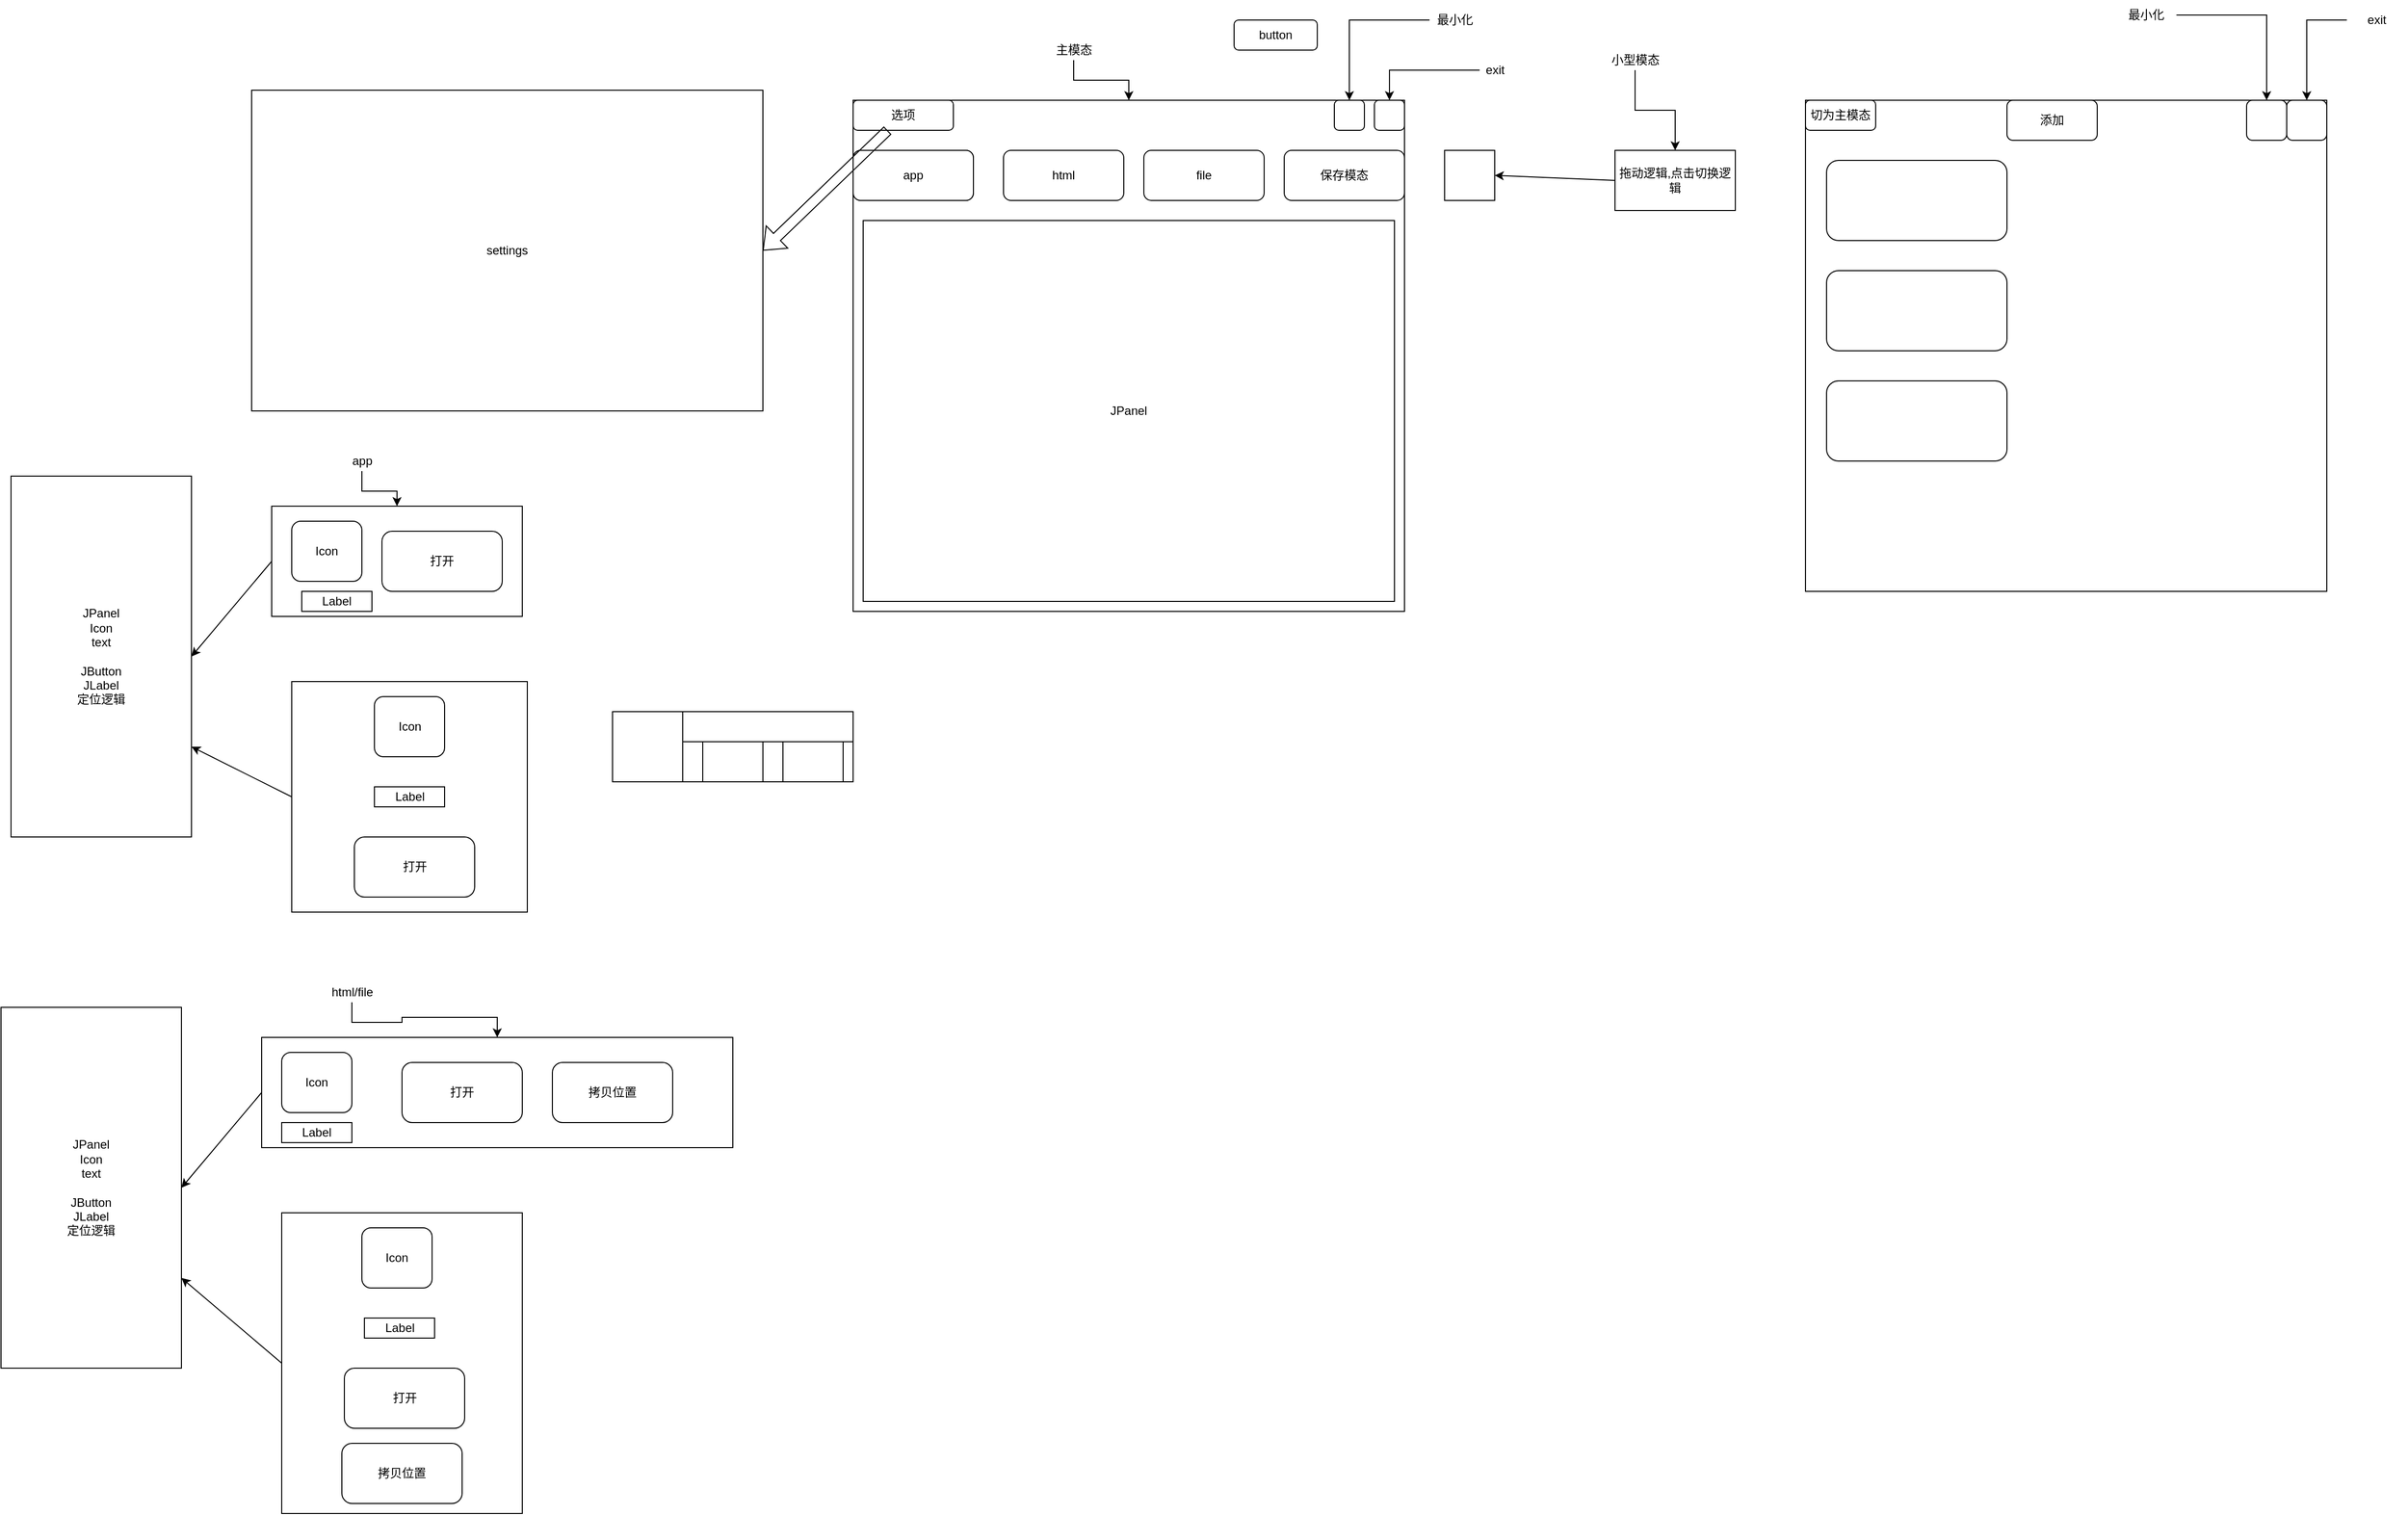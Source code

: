 <mxfile version="16.1.2" type="device"><diagram id="lYRRY6m4Hi8D5XRLX4ML" name="第 1 页"><mxGraphModel dx="1774" dy="857" grid="1" gridSize="10" guides="1" tooltips="1" connect="1" arrows="1" fold="1" page="1" pageScale="1" pageWidth="827" pageHeight="1169" math="0" shadow="0"><root><mxCell id="0"/><mxCell id="1" parent="0"/><mxCell id="t17S1IIzBUgGJGOecx1F-24" value="" style="rounded=0;whiteSpace=wrap;html=1;" parent="1" vertex="1"><mxGeometry x="-470" y="690" width="235" height="230" as="geometry"/></mxCell><mxCell id="t17S1IIzBUgGJGOecx1F-1" value="" style="rounded=0;whiteSpace=wrap;html=1;" parent="1" vertex="1"><mxGeometry x="90" y="110" width="550" height="510" as="geometry"/></mxCell><mxCell id="t17S1IIzBUgGJGOecx1F-2" value="" style="rounded=1;whiteSpace=wrap;html=1;" parent="1" vertex="1"><mxGeometry x="90" y="160" width="120" height="50" as="geometry"/></mxCell><mxCell id="t17S1IIzBUgGJGOecx1F-5" value="app" style="rounded=1;whiteSpace=wrap;html=1;" parent="1" vertex="1"><mxGeometry x="90" y="160" width="120" height="50" as="geometry"/></mxCell><mxCell id="t17S1IIzBUgGJGOecx1F-6" value="保存模态" style="rounded=1;whiteSpace=wrap;html=1;" parent="1" vertex="1"><mxGeometry x="520" y="160" width="120" height="50" as="geometry"/></mxCell><mxCell id="t17S1IIzBUgGJGOecx1F-7" value="file" style="rounded=1;whiteSpace=wrap;html=1;" parent="1" vertex="1"><mxGeometry x="380" y="160" width="120" height="50" as="geometry"/></mxCell><mxCell id="t17S1IIzBUgGJGOecx1F-8" value="html&lt;br&gt;" style="rounded=1;whiteSpace=wrap;html=1;" parent="1" vertex="1"><mxGeometry x="240" y="160" width="120" height="50" as="geometry"/></mxCell><mxCell id="t17S1IIzBUgGJGOecx1F-9" value="选项" style="rounded=1;whiteSpace=wrap;html=1;" parent="1" vertex="1"><mxGeometry x="90" y="110" width="100" height="30" as="geometry"/></mxCell><mxCell id="t17S1IIzBUgGJGOecx1F-12" value="button" style="rounded=1;whiteSpace=wrap;html=1;" parent="1" vertex="1"><mxGeometry x="470" y="30" width="83" height="30" as="geometry"/></mxCell><mxCell id="t17S1IIzBUgGJGOecx1F-13" value="JPanel" style="rounded=0;whiteSpace=wrap;html=1;" parent="1" vertex="1"><mxGeometry x="100" y="230" width="530" height="380" as="geometry"/></mxCell><mxCell id="t17S1IIzBUgGJGOecx1F-14" value="" style="shape=flexArrow;endArrow=classic;html=1;rounded=0;entryX=1;entryY=0.5;entryDx=0;entryDy=0;" parent="1" source="t17S1IIzBUgGJGOecx1F-9" target="t17S1IIzBUgGJGOecx1F-15" edge="1"><mxGeometry width="50" height="50" relative="1" as="geometry"><mxPoint x="-20" y="130" as="sourcePoint"/><mxPoint x="10" y="130" as="targetPoint"/></mxGeometry></mxCell><mxCell id="t17S1IIzBUgGJGOecx1F-15" value="settings" style="rounded=0;whiteSpace=wrap;html=1;" parent="1" vertex="1"><mxGeometry x="-510" y="100" width="510" height="320" as="geometry"/></mxCell><mxCell id="t17S1IIzBUgGJGOecx1F-16" value="" style="rounded=0;whiteSpace=wrap;html=1;" parent="1" vertex="1"><mxGeometry x="-490" y="515" width="250" height="110" as="geometry"/></mxCell><mxCell id="t17S1IIzBUgGJGOecx1F-18" style="edgeStyle=orthogonalEdgeStyle;rounded=0;orthogonalLoop=1;jettySize=auto;html=1;" parent="1" source="t17S1IIzBUgGJGOecx1F-17" target="t17S1IIzBUgGJGOecx1F-16" edge="1"><mxGeometry relative="1" as="geometry"/></mxCell><mxCell id="t17S1IIzBUgGJGOecx1F-17" value="app" style="text;html=1;align=center;verticalAlign=middle;resizable=0;points=[];autosize=1;strokeColor=none;fillColor=none;" parent="1" vertex="1"><mxGeometry x="-420" y="460" width="40" height="20" as="geometry"/></mxCell><mxCell id="t17S1IIzBUgGJGOecx1F-19" value="Icon" style="rounded=1;whiteSpace=wrap;html=1;" parent="1" vertex="1"><mxGeometry x="-387.5" y="705" width="70" height="60" as="geometry"/></mxCell><mxCell id="t17S1IIzBUgGJGOecx1F-20" value="Label" style="rounded=0;whiteSpace=wrap;html=1;" parent="1" vertex="1"><mxGeometry x="-387.5" y="795" width="70" height="20" as="geometry"/></mxCell><mxCell id="t17S1IIzBUgGJGOecx1F-21" value="打开" style="rounded=1;whiteSpace=wrap;html=1;arcSize=17;" parent="1" vertex="1"><mxGeometry x="-380" y="540" width="120" height="60" as="geometry"/></mxCell><mxCell id="t17S1IIzBUgGJGOecx1F-22" value="" style="endArrow=classic;html=1;rounded=0;exitX=0;exitY=0.5;exitDx=0;exitDy=0;entryX=1;entryY=0.5;entryDx=0;entryDy=0;" parent="1" source="t17S1IIzBUgGJGOecx1F-16" target="t17S1IIzBUgGJGOecx1F-23" edge="1"><mxGeometry width="50" height="50" relative="1" as="geometry"><mxPoint x="-670" y="590" as="sourcePoint"/><mxPoint x="-570" y="565" as="targetPoint"/></mxGeometry></mxCell><mxCell id="t17S1IIzBUgGJGOecx1F-23" value="JPanel&lt;br&gt;Icon&lt;br&gt;text&lt;br&gt;&lt;br&gt;JButton&lt;br&gt;JLabel&lt;br&gt;定位逻辑" style="rounded=0;whiteSpace=wrap;html=1;" parent="1" vertex="1"><mxGeometry x="-750" y="485" width="180" height="360" as="geometry"/></mxCell><mxCell id="t17S1IIzBUgGJGOecx1F-27" value="打开" style="rounded=1;whiteSpace=wrap;html=1;arcSize=17;" parent="1" vertex="1"><mxGeometry x="-407.5" y="845" width="120" height="60" as="geometry"/></mxCell><mxCell id="t17S1IIzBUgGJGOecx1F-28" value="Icon" style="rounded=1;whiteSpace=wrap;html=1;" parent="1" vertex="1"><mxGeometry x="-470" y="530" width="70" height="60" as="geometry"/></mxCell><mxCell id="t17S1IIzBUgGJGOecx1F-29" value="Label" style="rounded=0;whiteSpace=wrap;html=1;" parent="1" vertex="1"><mxGeometry x="-460" y="600" width="70" height="20" as="geometry"/></mxCell><mxCell id="t17S1IIzBUgGJGOecx1F-30" value="" style="endArrow=classic;html=1;rounded=0;exitX=0;exitY=0.5;exitDx=0;exitDy=0;entryX=1;entryY=0.75;entryDx=0;entryDy=0;" parent="1" source="t17S1IIzBUgGJGOecx1F-24" target="t17S1IIzBUgGJGOecx1F-23" edge="1"><mxGeometry width="50" height="50" relative="1" as="geometry"><mxPoint x="-280" y="660" as="sourcePoint"/><mxPoint x="-230" y="610" as="targetPoint"/></mxGeometry></mxCell><mxCell id="t17S1IIzBUgGJGOecx1F-31" value="" style="rounded=0;whiteSpace=wrap;html=1;" parent="1" vertex="1"><mxGeometry x="-480" y="1220" width="240" height="300" as="geometry"/></mxCell><mxCell id="t17S1IIzBUgGJGOecx1F-32" value="" style="rounded=0;whiteSpace=wrap;html=1;" parent="1" vertex="1"><mxGeometry x="-500" y="1045" width="470" height="110" as="geometry"/></mxCell><mxCell id="t17S1IIzBUgGJGOecx1F-33" style="edgeStyle=orthogonalEdgeStyle;rounded=0;orthogonalLoop=1;jettySize=auto;html=1;" parent="1" source="t17S1IIzBUgGJGOecx1F-34" target="t17S1IIzBUgGJGOecx1F-32" edge="1"><mxGeometry relative="1" as="geometry"/></mxCell><mxCell id="t17S1IIzBUgGJGOecx1F-34" value="html/file" style="text;html=1;align=center;verticalAlign=middle;resizable=0;points=[];autosize=1;strokeColor=none;fillColor=none;" parent="1" vertex="1"><mxGeometry x="-440" y="990" width="60" height="20" as="geometry"/></mxCell><mxCell id="t17S1IIzBUgGJGOecx1F-35" value="Icon" style="rounded=1;whiteSpace=wrap;html=1;" parent="1" vertex="1"><mxGeometry x="-400" y="1235" width="70" height="60" as="geometry"/></mxCell><mxCell id="t17S1IIzBUgGJGOecx1F-36" value="Label" style="rounded=0;whiteSpace=wrap;html=1;" parent="1" vertex="1"><mxGeometry x="-397.5" y="1325" width="70" height="20" as="geometry"/></mxCell><mxCell id="t17S1IIzBUgGJGOecx1F-37" value="打开" style="rounded=1;whiteSpace=wrap;html=1;arcSize=17;" parent="1" vertex="1"><mxGeometry x="-360" y="1070" width="120" height="60" as="geometry"/></mxCell><mxCell id="t17S1IIzBUgGJGOecx1F-38" value="" style="endArrow=classic;html=1;rounded=0;exitX=0;exitY=0.5;exitDx=0;exitDy=0;entryX=1;entryY=0.5;entryDx=0;entryDy=0;" parent="1" source="t17S1IIzBUgGJGOecx1F-32" target="t17S1IIzBUgGJGOecx1F-39" edge="1"><mxGeometry width="50" height="50" relative="1" as="geometry"><mxPoint x="-680" y="1120" as="sourcePoint"/><mxPoint x="-580" y="1095" as="targetPoint"/></mxGeometry></mxCell><mxCell id="t17S1IIzBUgGJGOecx1F-39" value="JPanel&lt;br&gt;Icon&lt;br&gt;text&lt;br&gt;&lt;br&gt;JButton&lt;br&gt;JLabel&lt;br&gt;定位逻辑" style="rounded=0;whiteSpace=wrap;html=1;" parent="1" vertex="1"><mxGeometry x="-760" y="1015" width="180" height="360" as="geometry"/></mxCell><mxCell id="t17S1IIzBUgGJGOecx1F-40" value="打开" style="rounded=1;whiteSpace=wrap;html=1;arcSize=17;" parent="1" vertex="1"><mxGeometry x="-417.5" y="1375" width="120" height="60" as="geometry"/></mxCell><mxCell id="t17S1IIzBUgGJGOecx1F-41" value="Icon" style="rounded=1;whiteSpace=wrap;html=1;" parent="1" vertex="1"><mxGeometry x="-480" y="1060" width="70" height="60" as="geometry"/></mxCell><mxCell id="t17S1IIzBUgGJGOecx1F-42" value="Label" style="rounded=0;whiteSpace=wrap;html=1;" parent="1" vertex="1"><mxGeometry x="-480" y="1130" width="70" height="20" as="geometry"/></mxCell><mxCell id="t17S1IIzBUgGJGOecx1F-43" value="" style="endArrow=classic;html=1;rounded=0;exitX=0;exitY=0.5;exitDx=0;exitDy=0;entryX=1;entryY=0.75;entryDx=0;entryDy=0;" parent="1" source="t17S1IIzBUgGJGOecx1F-31" target="t17S1IIzBUgGJGOecx1F-39" edge="1"><mxGeometry width="50" height="50" relative="1" as="geometry"><mxPoint x="-290" y="1190" as="sourcePoint"/><mxPoint x="-240" y="1140" as="targetPoint"/></mxGeometry></mxCell><mxCell id="t17S1IIzBUgGJGOecx1F-44" value="拷贝位置" style="rounded=1;whiteSpace=wrap;html=1;arcSize=17;" parent="1" vertex="1"><mxGeometry x="-210" y="1070" width="120" height="60" as="geometry"/></mxCell><mxCell id="t17S1IIzBUgGJGOecx1F-45" value="拷贝位置" style="rounded=1;whiteSpace=wrap;html=1;arcSize=17;" parent="1" vertex="1"><mxGeometry x="-420" y="1450" width="120" height="60" as="geometry"/></mxCell><mxCell id="nN7pYXzr44DHDBxi_7ID-1" value="" style="rounded=1;whiteSpace=wrap;html=1;" parent="1" vertex="1"><mxGeometry x="610" y="110" width="30" height="30" as="geometry"/></mxCell><mxCell id="nN7pYXzr44DHDBxi_7ID-2" value="" style="rounded=1;whiteSpace=wrap;html=1;" parent="1" vertex="1"><mxGeometry x="570" y="110" width="30" height="30" as="geometry"/></mxCell><mxCell id="nN7pYXzr44DHDBxi_7ID-3" value="" style="rounded=0;whiteSpace=wrap;html=1;" parent="1" vertex="1"><mxGeometry x="680" y="160" width="50" height="50" as="geometry"/></mxCell><mxCell id="nN7pYXzr44DHDBxi_7ID-4" value="拖动逻辑,点击切换逻辑" style="rounded=0;whiteSpace=wrap;html=1;" parent="1" vertex="1"><mxGeometry x="850" y="160" width="120" height="60" as="geometry"/></mxCell><mxCell id="nN7pYXzr44DHDBxi_7ID-5" value="" style="endArrow=classic;html=1;rounded=0;exitX=0;exitY=0.5;exitDx=0;exitDy=0;entryX=1;entryY=0.5;entryDx=0;entryDy=0;" parent="1" source="nN7pYXzr44DHDBxi_7ID-4" target="nN7pYXzr44DHDBxi_7ID-3" edge="1"><mxGeometry width="50" height="50" relative="1" as="geometry"><mxPoint x="700" y="310" as="sourcePoint"/><mxPoint x="750" y="260" as="targetPoint"/></mxGeometry></mxCell><mxCell id="nN7pYXzr44DHDBxi_7ID-7" style="edgeStyle=orthogonalEdgeStyle;rounded=0;orthogonalLoop=1;jettySize=auto;html=1;" parent="1" source="nN7pYXzr44DHDBxi_7ID-6" target="t17S1IIzBUgGJGOecx1F-1" edge="1"><mxGeometry relative="1" as="geometry"/></mxCell><mxCell id="nN7pYXzr44DHDBxi_7ID-6" value="主模态" style="text;html=1;align=center;verticalAlign=middle;resizable=0;points=[];autosize=1;strokeColor=none;fillColor=none;" parent="1" vertex="1"><mxGeometry x="285" y="50" width="50" height="20" as="geometry"/></mxCell><mxCell id="nN7pYXzr44DHDBxi_7ID-9" style="edgeStyle=orthogonalEdgeStyle;rounded=0;orthogonalLoop=1;jettySize=auto;html=1;" parent="1" source="nN7pYXzr44DHDBxi_7ID-8" target="nN7pYXzr44DHDBxi_7ID-4" edge="1"><mxGeometry relative="1" as="geometry"/></mxCell><mxCell id="nN7pYXzr44DHDBxi_7ID-8" value="小型模态" style="text;html=1;align=center;verticalAlign=middle;resizable=0;points=[];autosize=1;strokeColor=none;fillColor=none;" parent="1" vertex="1"><mxGeometry x="840" y="60" width="60" height="20" as="geometry"/></mxCell><mxCell id="nN7pYXzr44DHDBxi_7ID-10" value="" style="rounded=0;whiteSpace=wrap;html=1;" parent="1" vertex="1"><mxGeometry x="1040" y="110" width="520" height="490" as="geometry"/></mxCell><mxCell id="nN7pYXzr44DHDBxi_7ID-11" value="切为主模态" style="rounded=1;whiteSpace=wrap;html=1;" parent="1" vertex="1"><mxGeometry x="1040" y="110" width="70" height="30" as="geometry"/></mxCell><mxCell id="nN7pYXzr44DHDBxi_7ID-12" value="" style="rounded=1;whiteSpace=wrap;html=1;" parent="1" vertex="1"><mxGeometry x="1061" y="170" width="180" height="80" as="geometry"/></mxCell><mxCell id="nN7pYXzr44DHDBxi_7ID-14" value="" style="rounded=1;whiteSpace=wrap;html=1;" parent="1" vertex="1"><mxGeometry x="1061" y="390" width="180" height="80" as="geometry"/></mxCell><mxCell id="nN7pYXzr44DHDBxi_7ID-15" value="" style="rounded=1;whiteSpace=wrap;html=1;" parent="1" vertex="1"><mxGeometry x="1061" y="280" width="180" height="80" as="geometry"/></mxCell><mxCell id="nN7pYXzr44DHDBxi_7ID-16" value="添加" style="rounded=1;whiteSpace=wrap;html=1;" parent="1" vertex="1"><mxGeometry x="1241" y="110" width="90" height="40" as="geometry"/></mxCell><mxCell id="nN7pYXzr44DHDBxi_7ID-17" value="" style="rounded=1;whiteSpace=wrap;html=1;" parent="1" vertex="1"><mxGeometry x="1520" y="110" width="40" height="40" as="geometry"/></mxCell><mxCell id="nN7pYXzr44DHDBxi_7ID-19" value="" style="rounded=1;whiteSpace=wrap;html=1;" parent="1" vertex="1"><mxGeometry x="1480" y="110" width="40" height="40" as="geometry"/></mxCell><mxCell id="nN7pYXzr44DHDBxi_7ID-21" style="edgeStyle=orthogonalEdgeStyle;rounded=0;orthogonalLoop=1;jettySize=auto;html=1;entryX=0.5;entryY=0;entryDx=0;entryDy=0;" parent="1" source="nN7pYXzr44DHDBxi_7ID-20" target="nN7pYXzr44DHDBxi_7ID-2" edge="1"><mxGeometry relative="1" as="geometry"/></mxCell><mxCell id="nN7pYXzr44DHDBxi_7ID-20" value="最小化" style="text;html=1;align=center;verticalAlign=middle;resizable=0;points=[];autosize=1;strokeColor=none;fillColor=none;" parent="1" vertex="1"><mxGeometry x="665" y="20" width="50" height="20" as="geometry"/></mxCell><mxCell id="nN7pYXzr44DHDBxi_7ID-23" style="edgeStyle=orthogonalEdgeStyle;rounded=0;orthogonalLoop=1;jettySize=auto;html=1;" parent="1" source="nN7pYXzr44DHDBxi_7ID-22" target="nN7pYXzr44DHDBxi_7ID-1" edge="1"><mxGeometry relative="1" as="geometry"/></mxCell><mxCell id="nN7pYXzr44DHDBxi_7ID-22" value="exit" style="text;html=1;align=center;verticalAlign=middle;resizable=0;points=[];autosize=1;strokeColor=none;fillColor=none;" parent="1" vertex="1"><mxGeometry x="715" y="70" width="30" height="20" as="geometry"/></mxCell><mxCell id="nN7pYXzr44DHDBxi_7ID-27" style="edgeStyle=orthogonalEdgeStyle;rounded=0;orthogonalLoop=1;jettySize=auto;html=1;entryX=0.5;entryY=0;entryDx=0;entryDy=0;" parent="1" source="nN7pYXzr44DHDBxi_7ID-24" target="nN7pYXzr44DHDBxi_7ID-17" edge="1"><mxGeometry relative="1" as="geometry"/></mxCell><mxCell id="nN7pYXzr44DHDBxi_7ID-24" value="exit" style="text;html=1;strokeColor=none;fillColor=none;align=center;verticalAlign=middle;whiteSpace=wrap;rounded=0;" parent="1" vertex="1"><mxGeometry x="1580" y="15" width="60" height="30" as="geometry"/></mxCell><mxCell id="nN7pYXzr44DHDBxi_7ID-26" style="edgeStyle=orthogonalEdgeStyle;rounded=0;orthogonalLoop=1;jettySize=auto;html=1;" parent="1" source="nN7pYXzr44DHDBxi_7ID-25" target="nN7pYXzr44DHDBxi_7ID-19" edge="1"><mxGeometry relative="1" as="geometry"/></mxCell><mxCell id="nN7pYXzr44DHDBxi_7ID-25" value="最小化" style="text;html=1;strokeColor=none;fillColor=none;align=center;verticalAlign=middle;whiteSpace=wrap;rounded=0;" parent="1" vertex="1"><mxGeometry x="1350" y="10" width="60" height="30" as="geometry"/></mxCell><mxCell id="LDqV1LX8TLwDyIR72gej-1" value="" style="rounded=0;whiteSpace=wrap;html=1;" vertex="1" parent="1"><mxGeometry x="-150" y="720" width="240" height="70" as="geometry"/></mxCell><mxCell id="LDqV1LX8TLwDyIR72gej-2" value="" style="rounded=0;whiteSpace=wrap;html=1;" vertex="1" parent="1"><mxGeometry x="-150" y="720" width="70" height="70" as="geometry"/></mxCell><mxCell id="LDqV1LX8TLwDyIR72gej-3" value="" style="rounded=0;whiteSpace=wrap;html=1;" vertex="1" parent="1"><mxGeometry x="-80" y="720" width="170" height="30" as="geometry"/></mxCell><mxCell id="LDqV1LX8TLwDyIR72gej-4" value="" style="rounded=0;whiteSpace=wrap;html=1;" vertex="1" parent="1"><mxGeometry x="-60" y="750" width="60" height="40" as="geometry"/></mxCell><mxCell id="LDqV1LX8TLwDyIR72gej-6" value="" style="rounded=0;whiteSpace=wrap;html=1;" vertex="1" parent="1"><mxGeometry x="20" y="750" width="60" height="40" as="geometry"/></mxCell></root></mxGraphModel></diagram></mxfile>